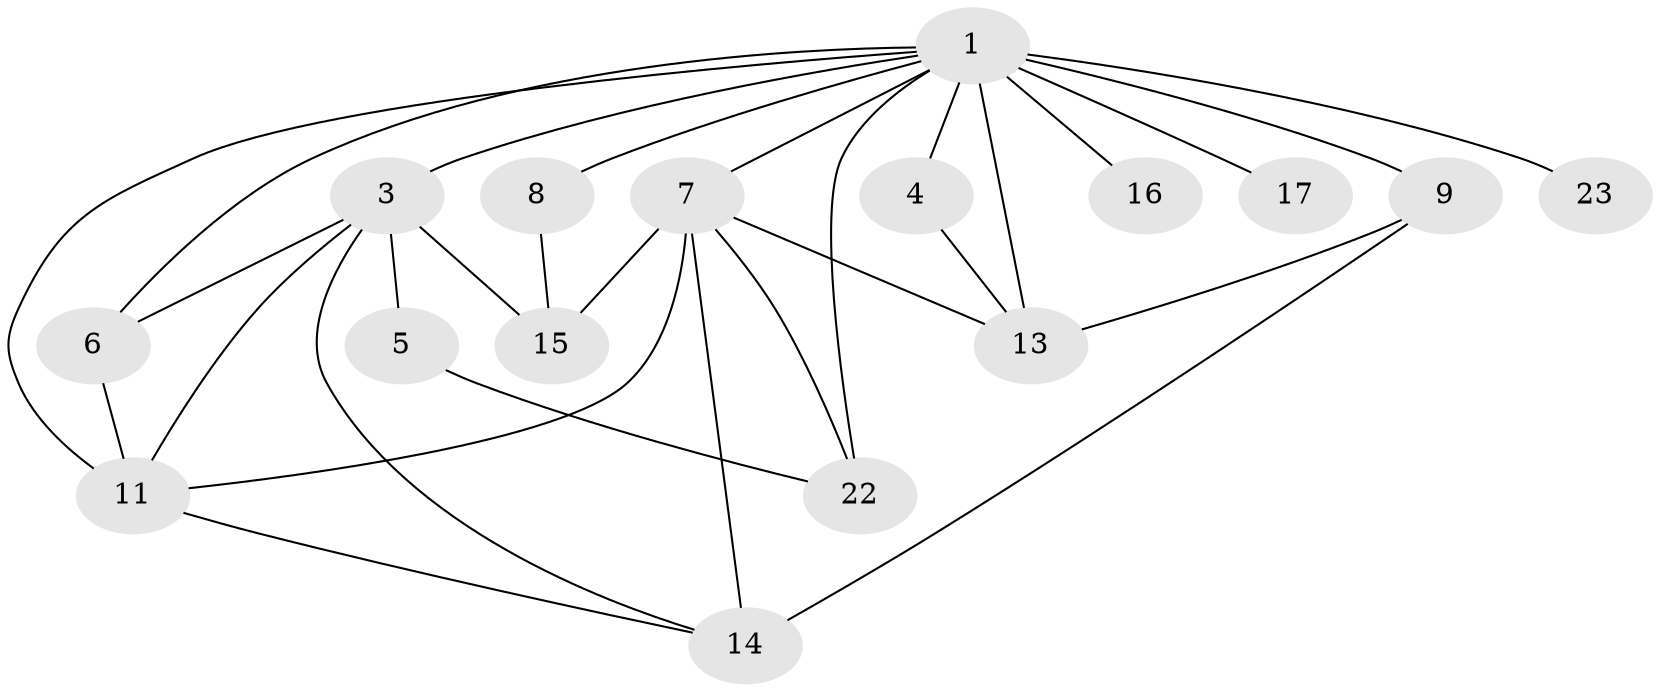 // original degree distribution, {3: 0.35064935064935066, 0: 0.1038961038961039, 5: 0.06493506493506493, 1: 0.15584415584415584, 2: 0.18181818181818182, 4: 0.12987012987012986, 6: 0.012987012987012988}
// Generated by graph-tools (version 1.1) at 2025/48/03/04/25 22:48:07]
// undirected, 16 vertices, 29 edges
graph export_dot {
  node [color=gray90,style=filled];
  1;
  3;
  4;
  5;
  6;
  7;
  8;
  9;
  11;
  13;
  14;
  15;
  16;
  17;
  22;
  23;
  1 -- 3 [weight=3.0];
  1 -- 4 [weight=1.0];
  1 -- 6 [weight=2.0];
  1 -- 7 [weight=1.0];
  1 -- 8 [weight=1.0];
  1 -- 9 [weight=3.0];
  1 -- 11 [weight=2.0];
  1 -- 13 [weight=3.0];
  1 -- 16 [weight=3.0];
  1 -- 17 [weight=1.0];
  1 -- 22 [weight=1.0];
  1 -- 23 [weight=1.0];
  3 -- 5 [weight=1.0];
  3 -- 6 [weight=1.0];
  3 -- 11 [weight=1.0];
  3 -- 14 [weight=1.0];
  3 -- 15 [weight=2.0];
  4 -- 13 [weight=1.0];
  5 -- 22 [weight=1.0];
  6 -- 11 [weight=1.0];
  7 -- 11 [weight=1.0];
  7 -- 13 [weight=2.0];
  7 -- 14 [weight=1.0];
  7 -- 15 [weight=1.0];
  7 -- 22 [weight=1.0];
  8 -- 15 [weight=2.0];
  9 -- 13 [weight=1.0];
  9 -- 14 [weight=2.0];
  11 -- 14 [weight=1.0];
}
